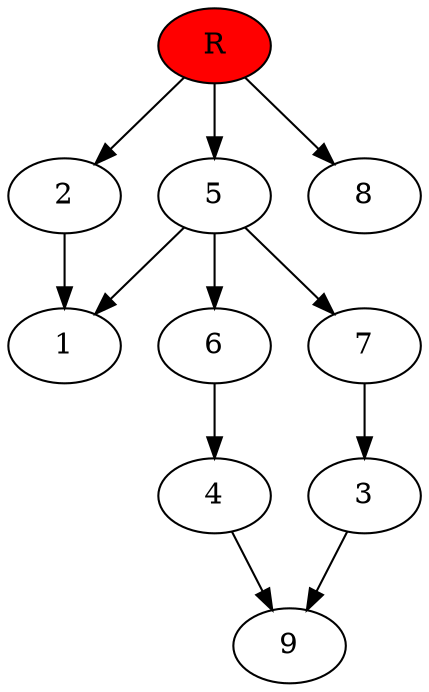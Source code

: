 digraph prb33897 {
	1
	2
	3
	4
	5
	6
	7
	8
	R [fillcolor="#ff0000" style=filled]
	2 -> 1
	3 -> 9
	4 -> 9
	5 -> 1
	5 -> 6
	5 -> 7
	6 -> 4
	7 -> 3
	R -> 2
	R -> 5
	R -> 8
}
